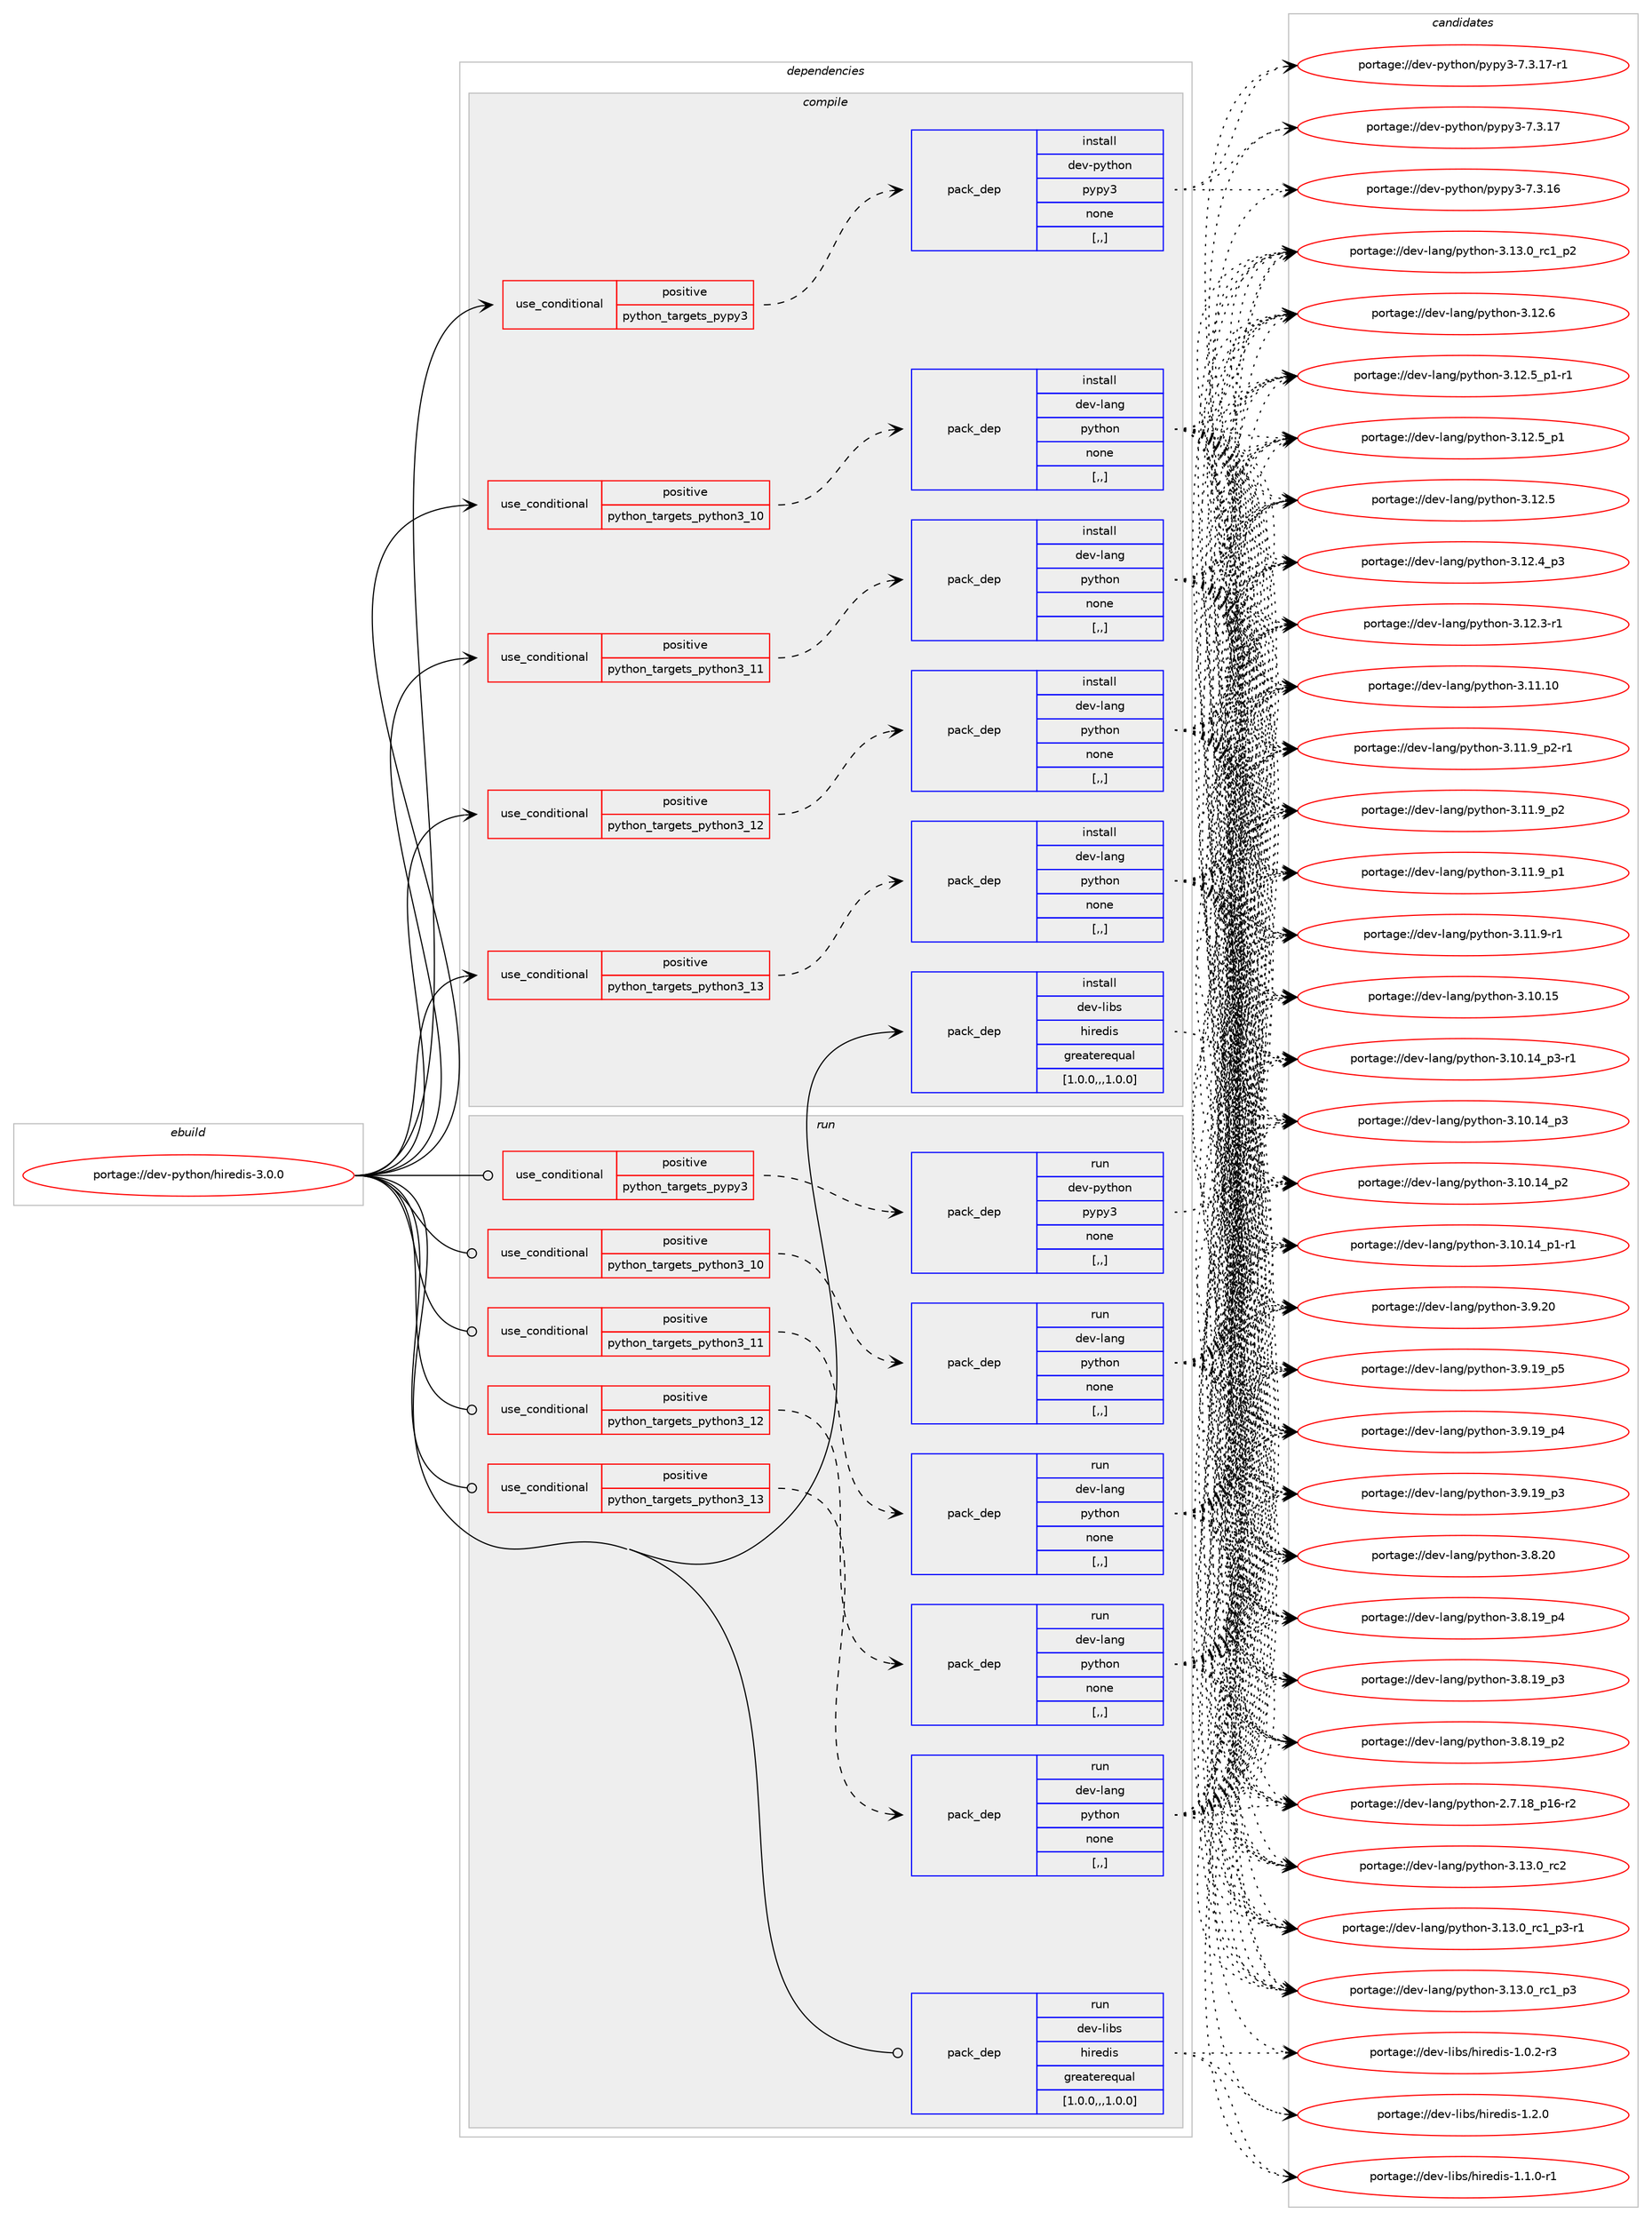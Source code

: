 digraph prolog {

# *************
# Graph options
# *************

newrank=true;
concentrate=true;
compound=true;
graph [rankdir=LR,fontname=Helvetica,fontsize=10,ranksep=1.5];#, ranksep=2.5, nodesep=0.2];
edge  [arrowhead=vee];
node  [fontname=Helvetica,fontsize=10];

# **********
# The ebuild
# **********

subgraph cluster_leftcol {
color=gray;
label=<<i>ebuild</i>>;
id [label="portage://dev-python/hiredis-3.0.0", color=red, width=4, href="../dev-python/hiredis-3.0.0.svg"];
}

# ****************
# The dependencies
# ****************

subgraph cluster_midcol {
color=gray;
label=<<i>dependencies</i>>;
subgraph cluster_compile {
fillcolor="#eeeeee";
style=filled;
label=<<i>compile</i>>;
subgraph cond163623 {
dependency641958 [label=<<TABLE BORDER="0" CELLBORDER="1" CELLSPACING="0" CELLPADDING="4"><TR><TD ROWSPAN="3" CELLPADDING="10">use_conditional</TD></TR><TR><TD>positive</TD></TR><TR><TD>python_targets_pypy3</TD></TR></TABLE>>, shape=none, color=red];
subgraph pack473516 {
dependency641959 [label=<<TABLE BORDER="0" CELLBORDER="1" CELLSPACING="0" CELLPADDING="4" WIDTH="220"><TR><TD ROWSPAN="6" CELLPADDING="30">pack_dep</TD></TR><TR><TD WIDTH="110">install</TD></TR><TR><TD>dev-python</TD></TR><TR><TD>pypy3</TD></TR><TR><TD>none</TD></TR><TR><TD>[,,]</TD></TR></TABLE>>, shape=none, color=blue];
}
dependency641958:e -> dependency641959:w [weight=20,style="dashed",arrowhead="vee"];
}
id:e -> dependency641958:w [weight=20,style="solid",arrowhead="vee"];
subgraph cond163624 {
dependency641960 [label=<<TABLE BORDER="0" CELLBORDER="1" CELLSPACING="0" CELLPADDING="4"><TR><TD ROWSPAN="3" CELLPADDING="10">use_conditional</TD></TR><TR><TD>positive</TD></TR><TR><TD>python_targets_python3_10</TD></TR></TABLE>>, shape=none, color=red];
subgraph pack473517 {
dependency641961 [label=<<TABLE BORDER="0" CELLBORDER="1" CELLSPACING="0" CELLPADDING="4" WIDTH="220"><TR><TD ROWSPAN="6" CELLPADDING="30">pack_dep</TD></TR><TR><TD WIDTH="110">install</TD></TR><TR><TD>dev-lang</TD></TR><TR><TD>python</TD></TR><TR><TD>none</TD></TR><TR><TD>[,,]</TD></TR></TABLE>>, shape=none, color=blue];
}
dependency641960:e -> dependency641961:w [weight=20,style="dashed",arrowhead="vee"];
}
id:e -> dependency641960:w [weight=20,style="solid",arrowhead="vee"];
subgraph cond163625 {
dependency641962 [label=<<TABLE BORDER="0" CELLBORDER="1" CELLSPACING="0" CELLPADDING="4"><TR><TD ROWSPAN="3" CELLPADDING="10">use_conditional</TD></TR><TR><TD>positive</TD></TR><TR><TD>python_targets_python3_11</TD></TR></TABLE>>, shape=none, color=red];
subgraph pack473518 {
dependency641963 [label=<<TABLE BORDER="0" CELLBORDER="1" CELLSPACING="0" CELLPADDING="4" WIDTH="220"><TR><TD ROWSPAN="6" CELLPADDING="30">pack_dep</TD></TR><TR><TD WIDTH="110">install</TD></TR><TR><TD>dev-lang</TD></TR><TR><TD>python</TD></TR><TR><TD>none</TD></TR><TR><TD>[,,]</TD></TR></TABLE>>, shape=none, color=blue];
}
dependency641962:e -> dependency641963:w [weight=20,style="dashed",arrowhead="vee"];
}
id:e -> dependency641962:w [weight=20,style="solid",arrowhead="vee"];
subgraph cond163626 {
dependency641964 [label=<<TABLE BORDER="0" CELLBORDER="1" CELLSPACING="0" CELLPADDING="4"><TR><TD ROWSPAN="3" CELLPADDING="10">use_conditional</TD></TR><TR><TD>positive</TD></TR><TR><TD>python_targets_python3_12</TD></TR></TABLE>>, shape=none, color=red];
subgraph pack473519 {
dependency641965 [label=<<TABLE BORDER="0" CELLBORDER="1" CELLSPACING="0" CELLPADDING="4" WIDTH="220"><TR><TD ROWSPAN="6" CELLPADDING="30">pack_dep</TD></TR><TR><TD WIDTH="110">install</TD></TR><TR><TD>dev-lang</TD></TR><TR><TD>python</TD></TR><TR><TD>none</TD></TR><TR><TD>[,,]</TD></TR></TABLE>>, shape=none, color=blue];
}
dependency641964:e -> dependency641965:w [weight=20,style="dashed",arrowhead="vee"];
}
id:e -> dependency641964:w [weight=20,style="solid",arrowhead="vee"];
subgraph cond163627 {
dependency641966 [label=<<TABLE BORDER="0" CELLBORDER="1" CELLSPACING="0" CELLPADDING="4"><TR><TD ROWSPAN="3" CELLPADDING="10">use_conditional</TD></TR><TR><TD>positive</TD></TR><TR><TD>python_targets_python3_13</TD></TR></TABLE>>, shape=none, color=red];
subgraph pack473520 {
dependency641967 [label=<<TABLE BORDER="0" CELLBORDER="1" CELLSPACING="0" CELLPADDING="4" WIDTH="220"><TR><TD ROWSPAN="6" CELLPADDING="30">pack_dep</TD></TR><TR><TD WIDTH="110">install</TD></TR><TR><TD>dev-lang</TD></TR><TR><TD>python</TD></TR><TR><TD>none</TD></TR><TR><TD>[,,]</TD></TR></TABLE>>, shape=none, color=blue];
}
dependency641966:e -> dependency641967:w [weight=20,style="dashed",arrowhead="vee"];
}
id:e -> dependency641966:w [weight=20,style="solid",arrowhead="vee"];
subgraph pack473521 {
dependency641968 [label=<<TABLE BORDER="0" CELLBORDER="1" CELLSPACING="0" CELLPADDING="4" WIDTH="220"><TR><TD ROWSPAN="6" CELLPADDING="30">pack_dep</TD></TR><TR><TD WIDTH="110">install</TD></TR><TR><TD>dev-libs</TD></TR><TR><TD>hiredis</TD></TR><TR><TD>greaterequal</TD></TR><TR><TD>[1.0.0,,,1.0.0]</TD></TR></TABLE>>, shape=none, color=blue];
}
id:e -> dependency641968:w [weight=20,style="solid",arrowhead="vee"];
}
subgraph cluster_compileandrun {
fillcolor="#eeeeee";
style=filled;
label=<<i>compile and run</i>>;
}
subgraph cluster_run {
fillcolor="#eeeeee";
style=filled;
label=<<i>run</i>>;
subgraph cond163628 {
dependency641969 [label=<<TABLE BORDER="0" CELLBORDER="1" CELLSPACING="0" CELLPADDING="4"><TR><TD ROWSPAN="3" CELLPADDING="10">use_conditional</TD></TR><TR><TD>positive</TD></TR><TR><TD>python_targets_pypy3</TD></TR></TABLE>>, shape=none, color=red];
subgraph pack473522 {
dependency641970 [label=<<TABLE BORDER="0" CELLBORDER="1" CELLSPACING="0" CELLPADDING="4" WIDTH="220"><TR><TD ROWSPAN="6" CELLPADDING="30">pack_dep</TD></TR><TR><TD WIDTH="110">run</TD></TR><TR><TD>dev-python</TD></TR><TR><TD>pypy3</TD></TR><TR><TD>none</TD></TR><TR><TD>[,,]</TD></TR></TABLE>>, shape=none, color=blue];
}
dependency641969:e -> dependency641970:w [weight=20,style="dashed",arrowhead="vee"];
}
id:e -> dependency641969:w [weight=20,style="solid",arrowhead="odot"];
subgraph cond163629 {
dependency641971 [label=<<TABLE BORDER="0" CELLBORDER="1" CELLSPACING="0" CELLPADDING="4"><TR><TD ROWSPAN="3" CELLPADDING="10">use_conditional</TD></TR><TR><TD>positive</TD></TR><TR><TD>python_targets_python3_10</TD></TR></TABLE>>, shape=none, color=red];
subgraph pack473523 {
dependency641972 [label=<<TABLE BORDER="0" CELLBORDER="1" CELLSPACING="0" CELLPADDING="4" WIDTH="220"><TR><TD ROWSPAN="6" CELLPADDING="30">pack_dep</TD></TR><TR><TD WIDTH="110">run</TD></TR><TR><TD>dev-lang</TD></TR><TR><TD>python</TD></TR><TR><TD>none</TD></TR><TR><TD>[,,]</TD></TR></TABLE>>, shape=none, color=blue];
}
dependency641971:e -> dependency641972:w [weight=20,style="dashed",arrowhead="vee"];
}
id:e -> dependency641971:w [weight=20,style="solid",arrowhead="odot"];
subgraph cond163630 {
dependency641973 [label=<<TABLE BORDER="0" CELLBORDER="1" CELLSPACING="0" CELLPADDING="4"><TR><TD ROWSPAN="3" CELLPADDING="10">use_conditional</TD></TR><TR><TD>positive</TD></TR><TR><TD>python_targets_python3_11</TD></TR></TABLE>>, shape=none, color=red];
subgraph pack473524 {
dependency641974 [label=<<TABLE BORDER="0" CELLBORDER="1" CELLSPACING="0" CELLPADDING="4" WIDTH="220"><TR><TD ROWSPAN="6" CELLPADDING="30">pack_dep</TD></TR><TR><TD WIDTH="110">run</TD></TR><TR><TD>dev-lang</TD></TR><TR><TD>python</TD></TR><TR><TD>none</TD></TR><TR><TD>[,,]</TD></TR></TABLE>>, shape=none, color=blue];
}
dependency641973:e -> dependency641974:w [weight=20,style="dashed",arrowhead="vee"];
}
id:e -> dependency641973:w [weight=20,style="solid",arrowhead="odot"];
subgraph cond163631 {
dependency641975 [label=<<TABLE BORDER="0" CELLBORDER="1" CELLSPACING="0" CELLPADDING="4"><TR><TD ROWSPAN="3" CELLPADDING="10">use_conditional</TD></TR><TR><TD>positive</TD></TR><TR><TD>python_targets_python3_12</TD></TR></TABLE>>, shape=none, color=red];
subgraph pack473525 {
dependency641976 [label=<<TABLE BORDER="0" CELLBORDER="1" CELLSPACING="0" CELLPADDING="4" WIDTH="220"><TR><TD ROWSPAN="6" CELLPADDING="30">pack_dep</TD></TR><TR><TD WIDTH="110">run</TD></TR><TR><TD>dev-lang</TD></TR><TR><TD>python</TD></TR><TR><TD>none</TD></TR><TR><TD>[,,]</TD></TR></TABLE>>, shape=none, color=blue];
}
dependency641975:e -> dependency641976:w [weight=20,style="dashed",arrowhead="vee"];
}
id:e -> dependency641975:w [weight=20,style="solid",arrowhead="odot"];
subgraph cond163632 {
dependency641977 [label=<<TABLE BORDER="0" CELLBORDER="1" CELLSPACING="0" CELLPADDING="4"><TR><TD ROWSPAN="3" CELLPADDING="10">use_conditional</TD></TR><TR><TD>positive</TD></TR><TR><TD>python_targets_python3_13</TD></TR></TABLE>>, shape=none, color=red];
subgraph pack473526 {
dependency641978 [label=<<TABLE BORDER="0" CELLBORDER="1" CELLSPACING="0" CELLPADDING="4" WIDTH="220"><TR><TD ROWSPAN="6" CELLPADDING="30">pack_dep</TD></TR><TR><TD WIDTH="110">run</TD></TR><TR><TD>dev-lang</TD></TR><TR><TD>python</TD></TR><TR><TD>none</TD></TR><TR><TD>[,,]</TD></TR></TABLE>>, shape=none, color=blue];
}
dependency641977:e -> dependency641978:w [weight=20,style="dashed",arrowhead="vee"];
}
id:e -> dependency641977:w [weight=20,style="solid",arrowhead="odot"];
subgraph pack473527 {
dependency641979 [label=<<TABLE BORDER="0" CELLBORDER="1" CELLSPACING="0" CELLPADDING="4" WIDTH="220"><TR><TD ROWSPAN="6" CELLPADDING="30">pack_dep</TD></TR><TR><TD WIDTH="110">run</TD></TR><TR><TD>dev-libs</TD></TR><TR><TD>hiredis</TD></TR><TR><TD>greaterequal</TD></TR><TR><TD>[1.0.0,,,1.0.0]</TD></TR></TABLE>>, shape=none, color=blue];
}
id:e -> dependency641979:w [weight=20,style="solid",arrowhead="odot"];
}
}

# **************
# The candidates
# **************

subgraph cluster_choices {
rank=same;
color=gray;
label=<<i>candidates</i>>;

subgraph choice473516 {
color=black;
nodesep=1;
choice100101118451121211161041111104711212111212151455546514649554511449 [label="portage://dev-python/pypy3-7.3.17-r1", color=red, width=4,href="../dev-python/pypy3-7.3.17-r1.svg"];
choice10010111845112121116104111110471121211121215145554651464955 [label="portage://dev-python/pypy3-7.3.17", color=red, width=4,href="../dev-python/pypy3-7.3.17.svg"];
choice10010111845112121116104111110471121211121215145554651464954 [label="portage://dev-python/pypy3-7.3.16", color=red, width=4,href="../dev-python/pypy3-7.3.16.svg"];
dependency641959:e -> choice100101118451121211161041111104711212111212151455546514649554511449:w [style=dotted,weight="100"];
dependency641959:e -> choice10010111845112121116104111110471121211121215145554651464955:w [style=dotted,weight="100"];
dependency641959:e -> choice10010111845112121116104111110471121211121215145554651464954:w [style=dotted,weight="100"];
}
subgraph choice473517 {
color=black;
nodesep=1;
choice10010111845108971101034711212111610411111045514649514648951149950 [label="portage://dev-lang/python-3.13.0_rc2", color=red, width=4,href="../dev-lang/python-3.13.0_rc2.svg"];
choice1001011184510897110103471121211161041111104551464951464895114994995112514511449 [label="portage://dev-lang/python-3.13.0_rc1_p3-r1", color=red, width=4,href="../dev-lang/python-3.13.0_rc1_p3-r1.svg"];
choice100101118451089711010347112121116104111110455146495146489511499499511251 [label="portage://dev-lang/python-3.13.0_rc1_p3", color=red, width=4,href="../dev-lang/python-3.13.0_rc1_p3.svg"];
choice100101118451089711010347112121116104111110455146495146489511499499511250 [label="portage://dev-lang/python-3.13.0_rc1_p2", color=red, width=4,href="../dev-lang/python-3.13.0_rc1_p2.svg"];
choice10010111845108971101034711212111610411111045514649504654 [label="portage://dev-lang/python-3.12.6", color=red, width=4,href="../dev-lang/python-3.12.6.svg"];
choice1001011184510897110103471121211161041111104551464950465395112494511449 [label="portage://dev-lang/python-3.12.5_p1-r1", color=red, width=4,href="../dev-lang/python-3.12.5_p1-r1.svg"];
choice100101118451089711010347112121116104111110455146495046539511249 [label="portage://dev-lang/python-3.12.5_p1", color=red, width=4,href="../dev-lang/python-3.12.5_p1.svg"];
choice10010111845108971101034711212111610411111045514649504653 [label="portage://dev-lang/python-3.12.5", color=red, width=4,href="../dev-lang/python-3.12.5.svg"];
choice100101118451089711010347112121116104111110455146495046529511251 [label="portage://dev-lang/python-3.12.4_p3", color=red, width=4,href="../dev-lang/python-3.12.4_p3.svg"];
choice100101118451089711010347112121116104111110455146495046514511449 [label="portage://dev-lang/python-3.12.3-r1", color=red, width=4,href="../dev-lang/python-3.12.3-r1.svg"];
choice1001011184510897110103471121211161041111104551464949464948 [label="portage://dev-lang/python-3.11.10", color=red, width=4,href="../dev-lang/python-3.11.10.svg"];
choice1001011184510897110103471121211161041111104551464949465795112504511449 [label="portage://dev-lang/python-3.11.9_p2-r1", color=red, width=4,href="../dev-lang/python-3.11.9_p2-r1.svg"];
choice100101118451089711010347112121116104111110455146494946579511250 [label="portage://dev-lang/python-3.11.9_p2", color=red, width=4,href="../dev-lang/python-3.11.9_p2.svg"];
choice100101118451089711010347112121116104111110455146494946579511249 [label="portage://dev-lang/python-3.11.9_p1", color=red, width=4,href="../dev-lang/python-3.11.9_p1.svg"];
choice100101118451089711010347112121116104111110455146494946574511449 [label="portage://dev-lang/python-3.11.9-r1", color=red, width=4,href="../dev-lang/python-3.11.9-r1.svg"];
choice1001011184510897110103471121211161041111104551464948464953 [label="portage://dev-lang/python-3.10.15", color=red, width=4,href="../dev-lang/python-3.10.15.svg"];
choice100101118451089711010347112121116104111110455146494846495295112514511449 [label="portage://dev-lang/python-3.10.14_p3-r1", color=red, width=4,href="../dev-lang/python-3.10.14_p3-r1.svg"];
choice10010111845108971101034711212111610411111045514649484649529511251 [label="portage://dev-lang/python-3.10.14_p3", color=red, width=4,href="../dev-lang/python-3.10.14_p3.svg"];
choice10010111845108971101034711212111610411111045514649484649529511250 [label="portage://dev-lang/python-3.10.14_p2", color=red, width=4,href="../dev-lang/python-3.10.14_p2.svg"];
choice100101118451089711010347112121116104111110455146494846495295112494511449 [label="portage://dev-lang/python-3.10.14_p1-r1", color=red, width=4,href="../dev-lang/python-3.10.14_p1-r1.svg"];
choice10010111845108971101034711212111610411111045514657465048 [label="portage://dev-lang/python-3.9.20", color=red, width=4,href="../dev-lang/python-3.9.20.svg"];
choice100101118451089711010347112121116104111110455146574649579511253 [label="portage://dev-lang/python-3.9.19_p5", color=red, width=4,href="../dev-lang/python-3.9.19_p5.svg"];
choice100101118451089711010347112121116104111110455146574649579511252 [label="portage://dev-lang/python-3.9.19_p4", color=red, width=4,href="../dev-lang/python-3.9.19_p4.svg"];
choice100101118451089711010347112121116104111110455146574649579511251 [label="portage://dev-lang/python-3.9.19_p3", color=red, width=4,href="../dev-lang/python-3.9.19_p3.svg"];
choice10010111845108971101034711212111610411111045514656465048 [label="portage://dev-lang/python-3.8.20", color=red, width=4,href="../dev-lang/python-3.8.20.svg"];
choice100101118451089711010347112121116104111110455146564649579511252 [label="portage://dev-lang/python-3.8.19_p4", color=red, width=4,href="../dev-lang/python-3.8.19_p4.svg"];
choice100101118451089711010347112121116104111110455146564649579511251 [label="portage://dev-lang/python-3.8.19_p3", color=red, width=4,href="../dev-lang/python-3.8.19_p3.svg"];
choice100101118451089711010347112121116104111110455146564649579511250 [label="portage://dev-lang/python-3.8.19_p2", color=red, width=4,href="../dev-lang/python-3.8.19_p2.svg"];
choice100101118451089711010347112121116104111110455046554649569511249544511450 [label="portage://dev-lang/python-2.7.18_p16-r2", color=red, width=4,href="../dev-lang/python-2.7.18_p16-r2.svg"];
dependency641961:e -> choice10010111845108971101034711212111610411111045514649514648951149950:w [style=dotted,weight="100"];
dependency641961:e -> choice1001011184510897110103471121211161041111104551464951464895114994995112514511449:w [style=dotted,weight="100"];
dependency641961:e -> choice100101118451089711010347112121116104111110455146495146489511499499511251:w [style=dotted,weight="100"];
dependency641961:e -> choice100101118451089711010347112121116104111110455146495146489511499499511250:w [style=dotted,weight="100"];
dependency641961:e -> choice10010111845108971101034711212111610411111045514649504654:w [style=dotted,weight="100"];
dependency641961:e -> choice1001011184510897110103471121211161041111104551464950465395112494511449:w [style=dotted,weight="100"];
dependency641961:e -> choice100101118451089711010347112121116104111110455146495046539511249:w [style=dotted,weight="100"];
dependency641961:e -> choice10010111845108971101034711212111610411111045514649504653:w [style=dotted,weight="100"];
dependency641961:e -> choice100101118451089711010347112121116104111110455146495046529511251:w [style=dotted,weight="100"];
dependency641961:e -> choice100101118451089711010347112121116104111110455146495046514511449:w [style=dotted,weight="100"];
dependency641961:e -> choice1001011184510897110103471121211161041111104551464949464948:w [style=dotted,weight="100"];
dependency641961:e -> choice1001011184510897110103471121211161041111104551464949465795112504511449:w [style=dotted,weight="100"];
dependency641961:e -> choice100101118451089711010347112121116104111110455146494946579511250:w [style=dotted,weight="100"];
dependency641961:e -> choice100101118451089711010347112121116104111110455146494946579511249:w [style=dotted,weight="100"];
dependency641961:e -> choice100101118451089711010347112121116104111110455146494946574511449:w [style=dotted,weight="100"];
dependency641961:e -> choice1001011184510897110103471121211161041111104551464948464953:w [style=dotted,weight="100"];
dependency641961:e -> choice100101118451089711010347112121116104111110455146494846495295112514511449:w [style=dotted,weight="100"];
dependency641961:e -> choice10010111845108971101034711212111610411111045514649484649529511251:w [style=dotted,weight="100"];
dependency641961:e -> choice10010111845108971101034711212111610411111045514649484649529511250:w [style=dotted,weight="100"];
dependency641961:e -> choice100101118451089711010347112121116104111110455146494846495295112494511449:w [style=dotted,weight="100"];
dependency641961:e -> choice10010111845108971101034711212111610411111045514657465048:w [style=dotted,weight="100"];
dependency641961:e -> choice100101118451089711010347112121116104111110455146574649579511253:w [style=dotted,weight="100"];
dependency641961:e -> choice100101118451089711010347112121116104111110455146574649579511252:w [style=dotted,weight="100"];
dependency641961:e -> choice100101118451089711010347112121116104111110455146574649579511251:w [style=dotted,weight="100"];
dependency641961:e -> choice10010111845108971101034711212111610411111045514656465048:w [style=dotted,weight="100"];
dependency641961:e -> choice100101118451089711010347112121116104111110455146564649579511252:w [style=dotted,weight="100"];
dependency641961:e -> choice100101118451089711010347112121116104111110455146564649579511251:w [style=dotted,weight="100"];
dependency641961:e -> choice100101118451089711010347112121116104111110455146564649579511250:w [style=dotted,weight="100"];
dependency641961:e -> choice100101118451089711010347112121116104111110455046554649569511249544511450:w [style=dotted,weight="100"];
}
subgraph choice473518 {
color=black;
nodesep=1;
choice10010111845108971101034711212111610411111045514649514648951149950 [label="portage://dev-lang/python-3.13.0_rc2", color=red, width=4,href="../dev-lang/python-3.13.0_rc2.svg"];
choice1001011184510897110103471121211161041111104551464951464895114994995112514511449 [label="portage://dev-lang/python-3.13.0_rc1_p3-r1", color=red, width=4,href="../dev-lang/python-3.13.0_rc1_p3-r1.svg"];
choice100101118451089711010347112121116104111110455146495146489511499499511251 [label="portage://dev-lang/python-3.13.0_rc1_p3", color=red, width=4,href="../dev-lang/python-3.13.0_rc1_p3.svg"];
choice100101118451089711010347112121116104111110455146495146489511499499511250 [label="portage://dev-lang/python-3.13.0_rc1_p2", color=red, width=4,href="../dev-lang/python-3.13.0_rc1_p2.svg"];
choice10010111845108971101034711212111610411111045514649504654 [label="portage://dev-lang/python-3.12.6", color=red, width=4,href="../dev-lang/python-3.12.6.svg"];
choice1001011184510897110103471121211161041111104551464950465395112494511449 [label="portage://dev-lang/python-3.12.5_p1-r1", color=red, width=4,href="../dev-lang/python-3.12.5_p1-r1.svg"];
choice100101118451089711010347112121116104111110455146495046539511249 [label="portage://dev-lang/python-3.12.5_p1", color=red, width=4,href="../dev-lang/python-3.12.5_p1.svg"];
choice10010111845108971101034711212111610411111045514649504653 [label="portage://dev-lang/python-3.12.5", color=red, width=4,href="../dev-lang/python-3.12.5.svg"];
choice100101118451089711010347112121116104111110455146495046529511251 [label="portage://dev-lang/python-3.12.4_p3", color=red, width=4,href="../dev-lang/python-3.12.4_p3.svg"];
choice100101118451089711010347112121116104111110455146495046514511449 [label="portage://dev-lang/python-3.12.3-r1", color=red, width=4,href="../dev-lang/python-3.12.3-r1.svg"];
choice1001011184510897110103471121211161041111104551464949464948 [label="portage://dev-lang/python-3.11.10", color=red, width=4,href="../dev-lang/python-3.11.10.svg"];
choice1001011184510897110103471121211161041111104551464949465795112504511449 [label="portage://dev-lang/python-3.11.9_p2-r1", color=red, width=4,href="../dev-lang/python-3.11.9_p2-r1.svg"];
choice100101118451089711010347112121116104111110455146494946579511250 [label="portage://dev-lang/python-3.11.9_p2", color=red, width=4,href="../dev-lang/python-3.11.9_p2.svg"];
choice100101118451089711010347112121116104111110455146494946579511249 [label="portage://dev-lang/python-3.11.9_p1", color=red, width=4,href="../dev-lang/python-3.11.9_p1.svg"];
choice100101118451089711010347112121116104111110455146494946574511449 [label="portage://dev-lang/python-3.11.9-r1", color=red, width=4,href="../dev-lang/python-3.11.9-r1.svg"];
choice1001011184510897110103471121211161041111104551464948464953 [label="portage://dev-lang/python-3.10.15", color=red, width=4,href="../dev-lang/python-3.10.15.svg"];
choice100101118451089711010347112121116104111110455146494846495295112514511449 [label="portage://dev-lang/python-3.10.14_p3-r1", color=red, width=4,href="../dev-lang/python-3.10.14_p3-r1.svg"];
choice10010111845108971101034711212111610411111045514649484649529511251 [label="portage://dev-lang/python-3.10.14_p3", color=red, width=4,href="../dev-lang/python-3.10.14_p3.svg"];
choice10010111845108971101034711212111610411111045514649484649529511250 [label="portage://dev-lang/python-3.10.14_p2", color=red, width=4,href="../dev-lang/python-3.10.14_p2.svg"];
choice100101118451089711010347112121116104111110455146494846495295112494511449 [label="portage://dev-lang/python-3.10.14_p1-r1", color=red, width=4,href="../dev-lang/python-3.10.14_p1-r1.svg"];
choice10010111845108971101034711212111610411111045514657465048 [label="portage://dev-lang/python-3.9.20", color=red, width=4,href="../dev-lang/python-3.9.20.svg"];
choice100101118451089711010347112121116104111110455146574649579511253 [label="portage://dev-lang/python-3.9.19_p5", color=red, width=4,href="../dev-lang/python-3.9.19_p5.svg"];
choice100101118451089711010347112121116104111110455146574649579511252 [label="portage://dev-lang/python-3.9.19_p4", color=red, width=4,href="../dev-lang/python-3.9.19_p4.svg"];
choice100101118451089711010347112121116104111110455146574649579511251 [label="portage://dev-lang/python-3.9.19_p3", color=red, width=4,href="../dev-lang/python-3.9.19_p3.svg"];
choice10010111845108971101034711212111610411111045514656465048 [label="portage://dev-lang/python-3.8.20", color=red, width=4,href="../dev-lang/python-3.8.20.svg"];
choice100101118451089711010347112121116104111110455146564649579511252 [label="portage://dev-lang/python-3.8.19_p4", color=red, width=4,href="../dev-lang/python-3.8.19_p4.svg"];
choice100101118451089711010347112121116104111110455146564649579511251 [label="portage://dev-lang/python-3.8.19_p3", color=red, width=4,href="../dev-lang/python-3.8.19_p3.svg"];
choice100101118451089711010347112121116104111110455146564649579511250 [label="portage://dev-lang/python-3.8.19_p2", color=red, width=4,href="../dev-lang/python-3.8.19_p2.svg"];
choice100101118451089711010347112121116104111110455046554649569511249544511450 [label="portage://dev-lang/python-2.7.18_p16-r2", color=red, width=4,href="../dev-lang/python-2.7.18_p16-r2.svg"];
dependency641963:e -> choice10010111845108971101034711212111610411111045514649514648951149950:w [style=dotted,weight="100"];
dependency641963:e -> choice1001011184510897110103471121211161041111104551464951464895114994995112514511449:w [style=dotted,weight="100"];
dependency641963:e -> choice100101118451089711010347112121116104111110455146495146489511499499511251:w [style=dotted,weight="100"];
dependency641963:e -> choice100101118451089711010347112121116104111110455146495146489511499499511250:w [style=dotted,weight="100"];
dependency641963:e -> choice10010111845108971101034711212111610411111045514649504654:w [style=dotted,weight="100"];
dependency641963:e -> choice1001011184510897110103471121211161041111104551464950465395112494511449:w [style=dotted,weight="100"];
dependency641963:e -> choice100101118451089711010347112121116104111110455146495046539511249:w [style=dotted,weight="100"];
dependency641963:e -> choice10010111845108971101034711212111610411111045514649504653:w [style=dotted,weight="100"];
dependency641963:e -> choice100101118451089711010347112121116104111110455146495046529511251:w [style=dotted,weight="100"];
dependency641963:e -> choice100101118451089711010347112121116104111110455146495046514511449:w [style=dotted,weight="100"];
dependency641963:e -> choice1001011184510897110103471121211161041111104551464949464948:w [style=dotted,weight="100"];
dependency641963:e -> choice1001011184510897110103471121211161041111104551464949465795112504511449:w [style=dotted,weight="100"];
dependency641963:e -> choice100101118451089711010347112121116104111110455146494946579511250:w [style=dotted,weight="100"];
dependency641963:e -> choice100101118451089711010347112121116104111110455146494946579511249:w [style=dotted,weight="100"];
dependency641963:e -> choice100101118451089711010347112121116104111110455146494946574511449:w [style=dotted,weight="100"];
dependency641963:e -> choice1001011184510897110103471121211161041111104551464948464953:w [style=dotted,weight="100"];
dependency641963:e -> choice100101118451089711010347112121116104111110455146494846495295112514511449:w [style=dotted,weight="100"];
dependency641963:e -> choice10010111845108971101034711212111610411111045514649484649529511251:w [style=dotted,weight="100"];
dependency641963:e -> choice10010111845108971101034711212111610411111045514649484649529511250:w [style=dotted,weight="100"];
dependency641963:e -> choice100101118451089711010347112121116104111110455146494846495295112494511449:w [style=dotted,weight="100"];
dependency641963:e -> choice10010111845108971101034711212111610411111045514657465048:w [style=dotted,weight="100"];
dependency641963:e -> choice100101118451089711010347112121116104111110455146574649579511253:w [style=dotted,weight="100"];
dependency641963:e -> choice100101118451089711010347112121116104111110455146574649579511252:w [style=dotted,weight="100"];
dependency641963:e -> choice100101118451089711010347112121116104111110455146574649579511251:w [style=dotted,weight="100"];
dependency641963:e -> choice10010111845108971101034711212111610411111045514656465048:w [style=dotted,weight="100"];
dependency641963:e -> choice100101118451089711010347112121116104111110455146564649579511252:w [style=dotted,weight="100"];
dependency641963:e -> choice100101118451089711010347112121116104111110455146564649579511251:w [style=dotted,weight="100"];
dependency641963:e -> choice100101118451089711010347112121116104111110455146564649579511250:w [style=dotted,weight="100"];
dependency641963:e -> choice100101118451089711010347112121116104111110455046554649569511249544511450:w [style=dotted,weight="100"];
}
subgraph choice473519 {
color=black;
nodesep=1;
choice10010111845108971101034711212111610411111045514649514648951149950 [label="portage://dev-lang/python-3.13.0_rc2", color=red, width=4,href="../dev-lang/python-3.13.0_rc2.svg"];
choice1001011184510897110103471121211161041111104551464951464895114994995112514511449 [label="portage://dev-lang/python-3.13.0_rc1_p3-r1", color=red, width=4,href="../dev-lang/python-3.13.0_rc1_p3-r1.svg"];
choice100101118451089711010347112121116104111110455146495146489511499499511251 [label="portage://dev-lang/python-3.13.0_rc1_p3", color=red, width=4,href="../dev-lang/python-3.13.0_rc1_p3.svg"];
choice100101118451089711010347112121116104111110455146495146489511499499511250 [label="portage://dev-lang/python-3.13.0_rc1_p2", color=red, width=4,href="../dev-lang/python-3.13.0_rc1_p2.svg"];
choice10010111845108971101034711212111610411111045514649504654 [label="portage://dev-lang/python-3.12.6", color=red, width=4,href="../dev-lang/python-3.12.6.svg"];
choice1001011184510897110103471121211161041111104551464950465395112494511449 [label="portage://dev-lang/python-3.12.5_p1-r1", color=red, width=4,href="../dev-lang/python-3.12.5_p1-r1.svg"];
choice100101118451089711010347112121116104111110455146495046539511249 [label="portage://dev-lang/python-3.12.5_p1", color=red, width=4,href="../dev-lang/python-3.12.5_p1.svg"];
choice10010111845108971101034711212111610411111045514649504653 [label="portage://dev-lang/python-3.12.5", color=red, width=4,href="../dev-lang/python-3.12.5.svg"];
choice100101118451089711010347112121116104111110455146495046529511251 [label="portage://dev-lang/python-3.12.4_p3", color=red, width=4,href="../dev-lang/python-3.12.4_p3.svg"];
choice100101118451089711010347112121116104111110455146495046514511449 [label="portage://dev-lang/python-3.12.3-r1", color=red, width=4,href="../dev-lang/python-3.12.3-r1.svg"];
choice1001011184510897110103471121211161041111104551464949464948 [label="portage://dev-lang/python-3.11.10", color=red, width=4,href="../dev-lang/python-3.11.10.svg"];
choice1001011184510897110103471121211161041111104551464949465795112504511449 [label="portage://dev-lang/python-3.11.9_p2-r1", color=red, width=4,href="../dev-lang/python-3.11.9_p2-r1.svg"];
choice100101118451089711010347112121116104111110455146494946579511250 [label="portage://dev-lang/python-3.11.9_p2", color=red, width=4,href="../dev-lang/python-3.11.9_p2.svg"];
choice100101118451089711010347112121116104111110455146494946579511249 [label="portage://dev-lang/python-3.11.9_p1", color=red, width=4,href="../dev-lang/python-3.11.9_p1.svg"];
choice100101118451089711010347112121116104111110455146494946574511449 [label="portage://dev-lang/python-3.11.9-r1", color=red, width=4,href="../dev-lang/python-3.11.9-r1.svg"];
choice1001011184510897110103471121211161041111104551464948464953 [label="portage://dev-lang/python-3.10.15", color=red, width=4,href="../dev-lang/python-3.10.15.svg"];
choice100101118451089711010347112121116104111110455146494846495295112514511449 [label="portage://dev-lang/python-3.10.14_p3-r1", color=red, width=4,href="../dev-lang/python-3.10.14_p3-r1.svg"];
choice10010111845108971101034711212111610411111045514649484649529511251 [label="portage://dev-lang/python-3.10.14_p3", color=red, width=4,href="../dev-lang/python-3.10.14_p3.svg"];
choice10010111845108971101034711212111610411111045514649484649529511250 [label="portage://dev-lang/python-3.10.14_p2", color=red, width=4,href="../dev-lang/python-3.10.14_p2.svg"];
choice100101118451089711010347112121116104111110455146494846495295112494511449 [label="portage://dev-lang/python-3.10.14_p1-r1", color=red, width=4,href="../dev-lang/python-3.10.14_p1-r1.svg"];
choice10010111845108971101034711212111610411111045514657465048 [label="portage://dev-lang/python-3.9.20", color=red, width=4,href="../dev-lang/python-3.9.20.svg"];
choice100101118451089711010347112121116104111110455146574649579511253 [label="portage://dev-lang/python-3.9.19_p5", color=red, width=4,href="../dev-lang/python-3.9.19_p5.svg"];
choice100101118451089711010347112121116104111110455146574649579511252 [label="portage://dev-lang/python-3.9.19_p4", color=red, width=4,href="../dev-lang/python-3.9.19_p4.svg"];
choice100101118451089711010347112121116104111110455146574649579511251 [label="portage://dev-lang/python-3.9.19_p3", color=red, width=4,href="../dev-lang/python-3.9.19_p3.svg"];
choice10010111845108971101034711212111610411111045514656465048 [label="portage://dev-lang/python-3.8.20", color=red, width=4,href="../dev-lang/python-3.8.20.svg"];
choice100101118451089711010347112121116104111110455146564649579511252 [label="portage://dev-lang/python-3.8.19_p4", color=red, width=4,href="../dev-lang/python-3.8.19_p4.svg"];
choice100101118451089711010347112121116104111110455146564649579511251 [label="portage://dev-lang/python-3.8.19_p3", color=red, width=4,href="../dev-lang/python-3.8.19_p3.svg"];
choice100101118451089711010347112121116104111110455146564649579511250 [label="portage://dev-lang/python-3.8.19_p2", color=red, width=4,href="../dev-lang/python-3.8.19_p2.svg"];
choice100101118451089711010347112121116104111110455046554649569511249544511450 [label="portage://dev-lang/python-2.7.18_p16-r2", color=red, width=4,href="../dev-lang/python-2.7.18_p16-r2.svg"];
dependency641965:e -> choice10010111845108971101034711212111610411111045514649514648951149950:w [style=dotted,weight="100"];
dependency641965:e -> choice1001011184510897110103471121211161041111104551464951464895114994995112514511449:w [style=dotted,weight="100"];
dependency641965:e -> choice100101118451089711010347112121116104111110455146495146489511499499511251:w [style=dotted,weight="100"];
dependency641965:e -> choice100101118451089711010347112121116104111110455146495146489511499499511250:w [style=dotted,weight="100"];
dependency641965:e -> choice10010111845108971101034711212111610411111045514649504654:w [style=dotted,weight="100"];
dependency641965:e -> choice1001011184510897110103471121211161041111104551464950465395112494511449:w [style=dotted,weight="100"];
dependency641965:e -> choice100101118451089711010347112121116104111110455146495046539511249:w [style=dotted,weight="100"];
dependency641965:e -> choice10010111845108971101034711212111610411111045514649504653:w [style=dotted,weight="100"];
dependency641965:e -> choice100101118451089711010347112121116104111110455146495046529511251:w [style=dotted,weight="100"];
dependency641965:e -> choice100101118451089711010347112121116104111110455146495046514511449:w [style=dotted,weight="100"];
dependency641965:e -> choice1001011184510897110103471121211161041111104551464949464948:w [style=dotted,weight="100"];
dependency641965:e -> choice1001011184510897110103471121211161041111104551464949465795112504511449:w [style=dotted,weight="100"];
dependency641965:e -> choice100101118451089711010347112121116104111110455146494946579511250:w [style=dotted,weight="100"];
dependency641965:e -> choice100101118451089711010347112121116104111110455146494946579511249:w [style=dotted,weight="100"];
dependency641965:e -> choice100101118451089711010347112121116104111110455146494946574511449:w [style=dotted,weight="100"];
dependency641965:e -> choice1001011184510897110103471121211161041111104551464948464953:w [style=dotted,weight="100"];
dependency641965:e -> choice100101118451089711010347112121116104111110455146494846495295112514511449:w [style=dotted,weight="100"];
dependency641965:e -> choice10010111845108971101034711212111610411111045514649484649529511251:w [style=dotted,weight="100"];
dependency641965:e -> choice10010111845108971101034711212111610411111045514649484649529511250:w [style=dotted,weight="100"];
dependency641965:e -> choice100101118451089711010347112121116104111110455146494846495295112494511449:w [style=dotted,weight="100"];
dependency641965:e -> choice10010111845108971101034711212111610411111045514657465048:w [style=dotted,weight="100"];
dependency641965:e -> choice100101118451089711010347112121116104111110455146574649579511253:w [style=dotted,weight="100"];
dependency641965:e -> choice100101118451089711010347112121116104111110455146574649579511252:w [style=dotted,weight="100"];
dependency641965:e -> choice100101118451089711010347112121116104111110455146574649579511251:w [style=dotted,weight="100"];
dependency641965:e -> choice10010111845108971101034711212111610411111045514656465048:w [style=dotted,weight="100"];
dependency641965:e -> choice100101118451089711010347112121116104111110455146564649579511252:w [style=dotted,weight="100"];
dependency641965:e -> choice100101118451089711010347112121116104111110455146564649579511251:w [style=dotted,weight="100"];
dependency641965:e -> choice100101118451089711010347112121116104111110455146564649579511250:w [style=dotted,weight="100"];
dependency641965:e -> choice100101118451089711010347112121116104111110455046554649569511249544511450:w [style=dotted,weight="100"];
}
subgraph choice473520 {
color=black;
nodesep=1;
choice10010111845108971101034711212111610411111045514649514648951149950 [label="portage://dev-lang/python-3.13.0_rc2", color=red, width=4,href="../dev-lang/python-3.13.0_rc2.svg"];
choice1001011184510897110103471121211161041111104551464951464895114994995112514511449 [label="portage://dev-lang/python-3.13.0_rc1_p3-r1", color=red, width=4,href="../dev-lang/python-3.13.0_rc1_p3-r1.svg"];
choice100101118451089711010347112121116104111110455146495146489511499499511251 [label="portage://dev-lang/python-3.13.0_rc1_p3", color=red, width=4,href="../dev-lang/python-3.13.0_rc1_p3.svg"];
choice100101118451089711010347112121116104111110455146495146489511499499511250 [label="portage://dev-lang/python-3.13.0_rc1_p2", color=red, width=4,href="../dev-lang/python-3.13.0_rc1_p2.svg"];
choice10010111845108971101034711212111610411111045514649504654 [label="portage://dev-lang/python-3.12.6", color=red, width=4,href="../dev-lang/python-3.12.6.svg"];
choice1001011184510897110103471121211161041111104551464950465395112494511449 [label="portage://dev-lang/python-3.12.5_p1-r1", color=red, width=4,href="../dev-lang/python-3.12.5_p1-r1.svg"];
choice100101118451089711010347112121116104111110455146495046539511249 [label="portage://dev-lang/python-3.12.5_p1", color=red, width=4,href="../dev-lang/python-3.12.5_p1.svg"];
choice10010111845108971101034711212111610411111045514649504653 [label="portage://dev-lang/python-3.12.5", color=red, width=4,href="../dev-lang/python-3.12.5.svg"];
choice100101118451089711010347112121116104111110455146495046529511251 [label="portage://dev-lang/python-3.12.4_p3", color=red, width=4,href="../dev-lang/python-3.12.4_p3.svg"];
choice100101118451089711010347112121116104111110455146495046514511449 [label="portage://dev-lang/python-3.12.3-r1", color=red, width=4,href="../dev-lang/python-3.12.3-r1.svg"];
choice1001011184510897110103471121211161041111104551464949464948 [label="portage://dev-lang/python-3.11.10", color=red, width=4,href="../dev-lang/python-3.11.10.svg"];
choice1001011184510897110103471121211161041111104551464949465795112504511449 [label="portage://dev-lang/python-3.11.9_p2-r1", color=red, width=4,href="../dev-lang/python-3.11.9_p2-r1.svg"];
choice100101118451089711010347112121116104111110455146494946579511250 [label="portage://dev-lang/python-3.11.9_p2", color=red, width=4,href="../dev-lang/python-3.11.9_p2.svg"];
choice100101118451089711010347112121116104111110455146494946579511249 [label="portage://dev-lang/python-3.11.9_p1", color=red, width=4,href="../dev-lang/python-3.11.9_p1.svg"];
choice100101118451089711010347112121116104111110455146494946574511449 [label="portage://dev-lang/python-3.11.9-r1", color=red, width=4,href="../dev-lang/python-3.11.9-r1.svg"];
choice1001011184510897110103471121211161041111104551464948464953 [label="portage://dev-lang/python-3.10.15", color=red, width=4,href="../dev-lang/python-3.10.15.svg"];
choice100101118451089711010347112121116104111110455146494846495295112514511449 [label="portage://dev-lang/python-3.10.14_p3-r1", color=red, width=4,href="../dev-lang/python-3.10.14_p3-r1.svg"];
choice10010111845108971101034711212111610411111045514649484649529511251 [label="portage://dev-lang/python-3.10.14_p3", color=red, width=4,href="../dev-lang/python-3.10.14_p3.svg"];
choice10010111845108971101034711212111610411111045514649484649529511250 [label="portage://dev-lang/python-3.10.14_p2", color=red, width=4,href="../dev-lang/python-3.10.14_p2.svg"];
choice100101118451089711010347112121116104111110455146494846495295112494511449 [label="portage://dev-lang/python-3.10.14_p1-r1", color=red, width=4,href="../dev-lang/python-3.10.14_p1-r1.svg"];
choice10010111845108971101034711212111610411111045514657465048 [label="portage://dev-lang/python-3.9.20", color=red, width=4,href="../dev-lang/python-3.9.20.svg"];
choice100101118451089711010347112121116104111110455146574649579511253 [label="portage://dev-lang/python-3.9.19_p5", color=red, width=4,href="../dev-lang/python-3.9.19_p5.svg"];
choice100101118451089711010347112121116104111110455146574649579511252 [label="portage://dev-lang/python-3.9.19_p4", color=red, width=4,href="../dev-lang/python-3.9.19_p4.svg"];
choice100101118451089711010347112121116104111110455146574649579511251 [label="portage://dev-lang/python-3.9.19_p3", color=red, width=4,href="../dev-lang/python-3.9.19_p3.svg"];
choice10010111845108971101034711212111610411111045514656465048 [label="portage://dev-lang/python-3.8.20", color=red, width=4,href="../dev-lang/python-3.8.20.svg"];
choice100101118451089711010347112121116104111110455146564649579511252 [label="portage://dev-lang/python-3.8.19_p4", color=red, width=4,href="../dev-lang/python-3.8.19_p4.svg"];
choice100101118451089711010347112121116104111110455146564649579511251 [label="portage://dev-lang/python-3.8.19_p3", color=red, width=4,href="../dev-lang/python-3.8.19_p3.svg"];
choice100101118451089711010347112121116104111110455146564649579511250 [label="portage://dev-lang/python-3.8.19_p2", color=red, width=4,href="../dev-lang/python-3.8.19_p2.svg"];
choice100101118451089711010347112121116104111110455046554649569511249544511450 [label="portage://dev-lang/python-2.7.18_p16-r2", color=red, width=4,href="../dev-lang/python-2.7.18_p16-r2.svg"];
dependency641967:e -> choice10010111845108971101034711212111610411111045514649514648951149950:w [style=dotted,weight="100"];
dependency641967:e -> choice1001011184510897110103471121211161041111104551464951464895114994995112514511449:w [style=dotted,weight="100"];
dependency641967:e -> choice100101118451089711010347112121116104111110455146495146489511499499511251:w [style=dotted,weight="100"];
dependency641967:e -> choice100101118451089711010347112121116104111110455146495146489511499499511250:w [style=dotted,weight="100"];
dependency641967:e -> choice10010111845108971101034711212111610411111045514649504654:w [style=dotted,weight="100"];
dependency641967:e -> choice1001011184510897110103471121211161041111104551464950465395112494511449:w [style=dotted,weight="100"];
dependency641967:e -> choice100101118451089711010347112121116104111110455146495046539511249:w [style=dotted,weight="100"];
dependency641967:e -> choice10010111845108971101034711212111610411111045514649504653:w [style=dotted,weight="100"];
dependency641967:e -> choice100101118451089711010347112121116104111110455146495046529511251:w [style=dotted,weight="100"];
dependency641967:e -> choice100101118451089711010347112121116104111110455146495046514511449:w [style=dotted,weight="100"];
dependency641967:e -> choice1001011184510897110103471121211161041111104551464949464948:w [style=dotted,weight="100"];
dependency641967:e -> choice1001011184510897110103471121211161041111104551464949465795112504511449:w [style=dotted,weight="100"];
dependency641967:e -> choice100101118451089711010347112121116104111110455146494946579511250:w [style=dotted,weight="100"];
dependency641967:e -> choice100101118451089711010347112121116104111110455146494946579511249:w [style=dotted,weight="100"];
dependency641967:e -> choice100101118451089711010347112121116104111110455146494946574511449:w [style=dotted,weight="100"];
dependency641967:e -> choice1001011184510897110103471121211161041111104551464948464953:w [style=dotted,weight="100"];
dependency641967:e -> choice100101118451089711010347112121116104111110455146494846495295112514511449:w [style=dotted,weight="100"];
dependency641967:e -> choice10010111845108971101034711212111610411111045514649484649529511251:w [style=dotted,weight="100"];
dependency641967:e -> choice10010111845108971101034711212111610411111045514649484649529511250:w [style=dotted,weight="100"];
dependency641967:e -> choice100101118451089711010347112121116104111110455146494846495295112494511449:w [style=dotted,weight="100"];
dependency641967:e -> choice10010111845108971101034711212111610411111045514657465048:w [style=dotted,weight="100"];
dependency641967:e -> choice100101118451089711010347112121116104111110455146574649579511253:w [style=dotted,weight="100"];
dependency641967:e -> choice100101118451089711010347112121116104111110455146574649579511252:w [style=dotted,weight="100"];
dependency641967:e -> choice100101118451089711010347112121116104111110455146574649579511251:w [style=dotted,weight="100"];
dependency641967:e -> choice10010111845108971101034711212111610411111045514656465048:w [style=dotted,weight="100"];
dependency641967:e -> choice100101118451089711010347112121116104111110455146564649579511252:w [style=dotted,weight="100"];
dependency641967:e -> choice100101118451089711010347112121116104111110455146564649579511251:w [style=dotted,weight="100"];
dependency641967:e -> choice100101118451089711010347112121116104111110455146564649579511250:w [style=dotted,weight="100"];
dependency641967:e -> choice100101118451089711010347112121116104111110455046554649569511249544511450:w [style=dotted,weight="100"];
}
subgraph choice473521 {
color=black;
nodesep=1;
choice100101118451081059811547104105114101100105115454946504648 [label="portage://dev-libs/hiredis-1.2.0", color=red, width=4,href="../dev-libs/hiredis-1.2.0.svg"];
choice1001011184510810598115471041051141011001051154549464946484511449 [label="portage://dev-libs/hiredis-1.1.0-r1", color=red, width=4,href="../dev-libs/hiredis-1.1.0-r1.svg"];
choice1001011184510810598115471041051141011001051154549464846504511451 [label="portage://dev-libs/hiredis-1.0.2-r3", color=red, width=4,href="../dev-libs/hiredis-1.0.2-r3.svg"];
dependency641968:e -> choice100101118451081059811547104105114101100105115454946504648:w [style=dotted,weight="100"];
dependency641968:e -> choice1001011184510810598115471041051141011001051154549464946484511449:w [style=dotted,weight="100"];
dependency641968:e -> choice1001011184510810598115471041051141011001051154549464846504511451:w [style=dotted,weight="100"];
}
subgraph choice473522 {
color=black;
nodesep=1;
choice100101118451121211161041111104711212111212151455546514649554511449 [label="portage://dev-python/pypy3-7.3.17-r1", color=red, width=4,href="../dev-python/pypy3-7.3.17-r1.svg"];
choice10010111845112121116104111110471121211121215145554651464955 [label="portage://dev-python/pypy3-7.3.17", color=red, width=4,href="../dev-python/pypy3-7.3.17.svg"];
choice10010111845112121116104111110471121211121215145554651464954 [label="portage://dev-python/pypy3-7.3.16", color=red, width=4,href="../dev-python/pypy3-7.3.16.svg"];
dependency641970:e -> choice100101118451121211161041111104711212111212151455546514649554511449:w [style=dotted,weight="100"];
dependency641970:e -> choice10010111845112121116104111110471121211121215145554651464955:w [style=dotted,weight="100"];
dependency641970:e -> choice10010111845112121116104111110471121211121215145554651464954:w [style=dotted,weight="100"];
}
subgraph choice473523 {
color=black;
nodesep=1;
choice10010111845108971101034711212111610411111045514649514648951149950 [label="portage://dev-lang/python-3.13.0_rc2", color=red, width=4,href="../dev-lang/python-3.13.0_rc2.svg"];
choice1001011184510897110103471121211161041111104551464951464895114994995112514511449 [label="portage://dev-lang/python-3.13.0_rc1_p3-r1", color=red, width=4,href="../dev-lang/python-3.13.0_rc1_p3-r1.svg"];
choice100101118451089711010347112121116104111110455146495146489511499499511251 [label="portage://dev-lang/python-3.13.0_rc1_p3", color=red, width=4,href="../dev-lang/python-3.13.0_rc1_p3.svg"];
choice100101118451089711010347112121116104111110455146495146489511499499511250 [label="portage://dev-lang/python-3.13.0_rc1_p2", color=red, width=4,href="../dev-lang/python-3.13.0_rc1_p2.svg"];
choice10010111845108971101034711212111610411111045514649504654 [label="portage://dev-lang/python-3.12.6", color=red, width=4,href="../dev-lang/python-3.12.6.svg"];
choice1001011184510897110103471121211161041111104551464950465395112494511449 [label="portage://dev-lang/python-3.12.5_p1-r1", color=red, width=4,href="../dev-lang/python-3.12.5_p1-r1.svg"];
choice100101118451089711010347112121116104111110455146495046539511249 [label="portage://dev-lang/python-3.12.5_p1", color=red, width=4,href="../dev-lang/python-3.12.5_p1.svg"];
choice10010111845108971101034711212111610411111045514649504653 [label="portage://dev-lang/python-3.12.5", color=red, width=4,href="../dev-lang/python-3.12.5.svg"];
choice100101118451089711010347112121116104111110455146495046529511251 [label="portage://dev-lang/python-3.12.4_p3", color=red, width=4,href="../dev-lang/python-3.12.4_p3.svg"];
choice100101118451089711010347112121116104111110455146495046514511449 [label="portage://dev-lang/python-3.12.3-r1", color=red, width=4,href="../dev-lang/python-3.12.3-r1.svg"];
choice1001011184510897110103471121211161041111104551464949464948 [label="portage://dev-lang/python-3.11.10", color=red, width=4,href="../dev-lang/python-3.11.10.svg"];
choice1001011184510897110103471121211161041111104551464949465795112504511449 [label="portage://dev-lang/python-3.11.9_p2-r1", color=red, width=4,href="../dev-lang/python-3.11.9_p2-r1.svg"];
choice100101118451089711010347112121116104111110455146494946579511250 [label="portage://dev-lang/python-3.11.9_p2", color=red, width=4,href="../dev-lang/python-3.11.9_p2.svg"];
choice100101118451089711010347112121116104111110455146494946579511249 [label="portage://dev-lang/python-3.11.9_p1", color=red, width=4,href="../dev-lang/python-3.11.9_p1.svg"];
choice100101118451089711010347112121116104111110455146494946574511449 [label="portage://dev-lang/python-3.11.9-r1", color=red, width=4,href="../dev-lang/python-3.11.9-r1.svg"];
choice1001011184510897110103471121211161041111104551464948464953 [label="portage://dev-lang/python-3.10.15", color=red, width=4,href="../dev-lang/python-3.10.15.svg"];
choice100101118451089711010347112121116104111110455146494846495295112514511449 [label="portage://dev-lang/python-3.10.14_p3-r1", color=red, width=4,href="../dev-lang/python-3.10.14_p3-r1.svg"];
choice10010111845108971101034711212111610411111045514649484649529511251 [label="portage://dev-lang/python-3.10.14_p3", color=red, width=4,href="../dev-lang/python-3.10.14_p3.svg"];
choice10010111845108971101034711212111610411111045514649484649529511250 [label="portage://dev-lang/python-3.10.14_p2", color=red, width=4,href="../dev-lang/python-3.10.14_p2.svg"];
choice100101118451089711010347112121116104111110455146494846495295112494511449 [label="portage://dev-lang/python-3.10.14_p1-r1", color=red, width=4,href="../dev-lang/python-3.10.14_p1-r1.svg"];
choice10010111845108971101034711212111610411111045514657465048 [label="portage://dev-lang/python-3.9.20", color=red, width=4,href="../dev-lang/python-3.9.20.svg"];
choice100101118451089711010347112121116104111110455146574649579511253 [label="portage://dev-lang/python-3.9.19_p5", color=red, width=4,href="../dev-lang/python-3.9.19_p5.svg"];
choice100101118451089711010347112121116104111110455146574649579511252 [label="portage://dev-lang/python-3.9.19_p4", color=red, width=4,href="../dev-lang/python-3.9.19_p4.svg"];
choice100101118451089711010347112121116104111110455146574649579511251 [label="portage://dev-lang/python-3.9.19_p3", color=red, width=4,href="../dev-lang/python-3.9.19_p3.svg"];
choice10010111845108971101034711212111610411111045514656465048 [label="portage://dev-lang/python-3.8.20", color=red, width=4,href="../dev-lang/python-3.8.20.svg"];
choice100101118451089711010347112121116104111110455146564649579511252 [label="portage://dev-lang/python-3.8.19_p4", color=red, width=4,href="../dev-lang/python-3.8.19_p4.svg"];
choice100101118451089711010347112121116104111110455146564649579511251 [label="portage://dev-lang/python-3.8.19_p3", color=red, width=4,href="../dev-lang/python-3.8.19_p3.svg"];
choice100101118451089711010347112121116104111110455146564649579511250 [label="portage://dev-lang/python-3.8.19_p2", color=red, width=4,href="../dev-lang/python-3.8.19_p2.svg"];
choice100101118451089711010347112121116104111110455046554649569511249544511450 [label="portage://dev-lang/python-2.7.18_p16-r2", color=red, width=4,href="../dev-lang/python-2.7.18_p16-r2.svg"];
dependency641972:e -> choice10010111845108971101034711212111610411111045514649514648951149950:w [style=dotted,weight="100"];
dependency641972:e -> choice1001011184510897110103471121211161041111104551464951464895114994995112514511449:w [style=dotted,weight="100"];
dependency641972:e -> choice100101118451089711010347112121116104111110455146495146489511499499511251:w [style=dotted,weight="100"];
dependency641972:e -> choice100101118451089711010347112121116104111110455146495146489511499499511250:w [style=dotted,weight="100"];
dependency641972:e -> choice10010111845108971101034711212111610411111045514649504654:w [style=dotted,weight="100"];
dependency641972:e -> choice1001011184510897110103471121211161041111104551464950465395112494511449:w [style=dotted,weight="100"];
dependency641972:e -> choice100101118451089711010347112121116104111110455146495046539511249:w [style=dotted,weight="100"];
dependency641972:e -> choice10010111845108971101034711212111610411111045514649504653:w [style=dotted,weight="100"];
dependency641972:e -> choice100101118451089711010347112121116104111110455146495046529511251:w [style=dotted,weight="100"];
dependency641972:e -> choice100101118451089711010347112121116104111110455146495046514511449:w [style=dotted,weight="100"];
dependency641972:e -> choice1001011184510897110103471121211161041111104551464949464948:w [style=dotted,weight="100"];
dependency641972:e -> choice1001011184510897110103471121211161041111104551464949465795112504511449:w [style=dotted,weight="100"];
dependency641972:e -> choice100101118451089711010347112121116104111110455146494946579511250:w [style=dotted,weight="100"];
dependency641972:e -> choice100101118451089711010347112121116104111110455146494946579511249:w [style=dotted,weight="100"];
dependency641972:e -> choice100101118451089711010347112121116104111110455146494946574511449:w [style=dotted,weight="100"];
dependency641972:e -> choice1001011184510897110103471121211161041111104551464948464953:w [style=dotted,weight="100"];
dependency641972:e -> choice100101118451089711010347112121116104111110455146494846495295112514511449:w [style=dotted,weight="100"];
dependency641972:e -> choice10010111845108971101034711212111610411111045514649484649529511251:w [style=dotted,weight="100"];
dependency641972:e -> choice10010111845108971101034711212111610411111045514649484649529511250:w [style=dotted,weight="100"];
dependency641972:e -> choice100101118451089711010347112121116104111110455146494846495295112494511449:w [style=dotted,weight="100"];
dependency641972:e -> choice10010111845108971101034711212111610411111045514657465048:w [style=dotted,weight="100"];
dependency641972:e -> choice100101118451089711010347112121116104111110455146574649579511253:w [style=dotted,weight="100"];
dependency641972:e -> choice100101118451089711010347112121116104111110455146574649579511252:w [style=dotted,weight="100"];
dependency641972:e -> choice100101118451089711010347112121116104111110455146574649579511251:w [style=dotted,weight="100"];
dependency641972:e -> choice10010111845108971101034711212111610411111045514656465048:w [style=dotted,weight="100"];
dependency641972:e -> choice100101118451089711010347112121116104111110455146564649579511252:w [style=dotted,weight="100"];
dependency641972:e -> choice100101118451089711010347112121116104111110455146564649579511251:w [style=dotted,weight="100"];
dependency641972:e -> choice100101118451089711010347112121116104111110455146564649579511250:w [style=dotted,weight="100"];
dependency641972:e -> choice100101118451089711010347112121116104111110455046554649569511249544511450:w [style=dotted,weight="100"];
}
subgraph choice473524 {
color=black;
nodesep=1;
choice10010111845108971101034711212111610411111045514649514648951149950 [label="portage://dev-lang/python-3.13.0_rc2", color=red, width=4,href="../dev-lang/python-3.13.0_rc2.svg"];
choice1001011184510897110103471121211161041111104551464951464895114994995112514511449 [label="portage://dev-lang/python-3.13.0_rc1_p3-r1", color=red, width=4,href="../dev-lang/python-3.13.0_rc1_p3-r1.svg"];
choice100101118451089711010347112121116104111110455146495146489511499499511251 [label="portage://dev-lang/python-3.13.0_rc1_p3", color=red, width=4,href="../dev-lang/python-3.13.0_rc1_p3.svg"];
choice100101118451089711010347112121116104111110455146495146489511499499511250 [label="portage://dev-lang/python-3.13.0_rc1_p2", color=red, width=4,href="../dev-lang/python-3.13.0_rc1_p2.svg"];
choice10010111845108971101034711212111610411111045514649504654 [label="portage://dev-lang/python-3.12.6", color=red, width=4,href="../dev-lang/python-3.12.6.svg"];
choice1001011184510897110103471121211161041111104551464950465395112494511449 [label="portage://dev-lang/python-3.12.5_p1-r1", color=red, width=4,href="../dev-lang/python-3.12.5_p1-r1.svg"];
choice100101118451089711010347112121116104111110455146495046539511249 [label="portage://dev-lang/python-3.12.5_p1", color=red, width=4,href="../dev-lang/python-3.12.5_p1.svg"];
choice10010111845108971101034711212111610411111045514649504653 [label="portage://dev-lang/python-3.12.5", color=red, width=4,href="../dev-lang/python-3.12.5.svg"];
choice100101118451089711010347112121116104111110455146495046529511251 [label="portage://dev-lang/python-3.12.4_p3", color=red, width=4,href="../dev-lang/python-3.12.4_p3.svg"];
choice100101118451089711010347112121116104111110455146495046514511449 [label="portage://dev-lang/python-3.12.3-r1", color=red, width=4,href="../dev-lang/python-3.12.3-r1.svg"];
choice1001011184510897110103471121211161041111104551464949464948 [label="portage://dev-lang/python-3.11.10", color=red, width=4,href="../dev-lang/python-3.11.10.svg"];
choice1001011184510897110103471121211161041111104551464949465795112504511449 [label="portage://dev-lang/python-3.11.9_p2-r1", color=red, width=4,href="../dev-lang/python-3.11.9_p2-r1.svg"];
choice100101118451089711010347112121116104111110455146494946579511250 [label="portage://dev-lang/python-3.11.9_p2", color=red, width=4,href="../dev-lang/python-3.11.9_p2.svg"];
choice100101118451089711010347112121116104111110455146494946579511249 [label="portage://dev-lang/python-3.11.9_p1", color=red, width=4,href="../dev-lang/python-3.11.9_p1.svg"];
choice100101118451089711010347112121116104111110455146494946574511449 [label="portage://dev-lang/python-3.11.9-r1", color=red, width=4,href="../dev-lang/python-3.11.9-r1.svg"];
choice1001011184510897110103471121211161041111104551464948464953 [label="portage://dev-lang/python-3.10.15", color=red, width=4,href="../dev-lang/python-3.10.15.svg"];
choice100101118451089711010347112121116104111110455146494846495295112514511449 [label="portage://dev-lang/python-3.10.14_p3-r1", color=red, width=4,href="../dev-lang/python-3.10.14_p3-r1.svg"];
choice10010111845108971101034711212111610411111045514649484649529511251 [label="portage://dev-lang/python-3.10.14_p3", color=red, width=4,href="../dev-lang/python-3.10.14_p3.svg"];
choice10010111845108971101034711212111610411111045514649484649529511250 [label="portage://dev-lang/python-3.10.14_p2", color=red, width=4,href="../dev-lang/python-3.10.14_p2.svg"];
choice100101118451089711010347112121116104111110455146494846495295112494511449 [label="portage://dev-lang/python-3.10.14_p1-r1", color=red, width=4,href="../dev-lang/python-3.10.14_p1-r1.svg"];
choice10010111845108971101034711212111610411111045514657465048 [label="portage://dev-lang/python-3.9.20", color=red, width=4,href="../dev-lang/python-3.9.20.svg"];
choice100101118451089711010347112121116104111110455146574649579511253 [label="portage://dev-lang/python-3.9.19_p5", color=red, width=4,href="../dev-lang/python-3.9.19_p5.svg"];
choice100101118451089711010347112121116104111110455146574649579511252 [label="portage://dev-lang/python-3.9.19_p4", color=red, width=4,href="../dev-lang/python-3.9.19_p4.svg"];
choice100101118451089711010347112121116104111110455146574649579511251 [label="portage://dev-lang/python-3.9.19_p3", color=red, width=4,href="../dev-lang/python-3.9.19_p3.svg"];
choice10010111845108971101034711212111610411111045514656465048 [label="portage://dev-lang/python-3.8.20", color=red, width=4,href="../dev-lang/python-3.8.20.svg"];
choice100101118451089711010347112121116104111110455146564649579511252 [label="portage://dev-lang/python-3.8.19_p4", color=red, width=4,href="../dev-lang/python-3.8.19_p4.svg"];
choice100101118451089711010347112121116104111110455146564649579511251 [label="portage://dev-lang/python-3.8.19_p3", color=red, width=4,href="../dev-lang/python-3.8.19_p3.svg"];
choice100101118451089711010347112121116104111110455146564649579511250 [label="portage://dev-lang/python-3.8.19_p2", color=red, width=4,href="../dev-lang/python-3.8.19_p2.svg"];
choice100101118451089711010347112121116104111110455046554649569511249544511450 [label="portage://dev-lang/python-2.7.18_p16-r2", color=red, width=4,href="../dev-lang/python-2.7.18_p16-r2.svg"];
dependency641974:e -> choice10010111845108971101034711212111610411111045514649514648951149950:w [style=dotted,weight="100"];
dependency641974:e -> choice1001011184510897110103471121211161041111104551464951464895114994995112514511449:w [style=dotted,weight="100"];
dependency641974:e -> choice100101118451089711010347112121116104111110455146495146489511499499511251:w [style=dotted,weight="100"];
dependency641974:e -> choice100101118451089711010347112121116104111110455146495146489511499499511250:w [style=dotted,weight="100"];
dependency641974:e -> choice10010111845108971101034711212111610411111045514649504654:w [style=dotted,weight="100"];
dependency641974:e -> choice1001011184510897110103471121211161041111104551464950465395112494511449:w [style=dotted,weight="100"];
dependency641974:e -> choice100101118451089711010347112121116104111110455146495046539511249:w [style=dotted,weight="100"];
dependency641974:e -> choice10010111845108971101034711212111610411111045514649504653:w [style=dotted,weight="100"];
dependency641974:e -> choice100101118451089711010347112121116104111110455146495046529511251:w [style=dotted,weight="100"];
dependency641974:e -> choice100101118451089711010347112121116104111110455146495046514511449:w [style=dotted,weight="100"];
dependency641974:e -> choice1001011184510897110103471121211161041111104551464949464948:w [style=dotted,weight="100"];
dependency641974:e -> choice1001011184510897110103471121211161041111104551464949465795112504511449:w [style=dotted,weight="100"];
dependency641974:e -> choice100101118451089711010347112121116104111110455146494946579511250:w [style=dotted,weight="100"];
dependency641974:e -> choice100101118451089711010347112121116104111110455146494946579511249:w [style=dotted,weight="100"];
dependency641974:e -> choice100101118451089711010347112121116104111110455146494946574511449:w [style=dotted,weight="100"];
dependency641974:e -> choice1001011184510897110103471121211161041111104551464948464953:w [style=dotted,weight="100"];
dependency641974:e -> choice100101118451089711010347112121116104111110455146494846495295112514511449:w [style=dotted,weight="100"];
dependency641974:e -> choice10010111845108971101034711212111610411111045514649484649529511251:w [style=dotted,weight="100"];
dependency641974:e -> choice10010111845108971101034711212111610411111045514649484649529511250:w [style=dotted,weight="100"];
dependency641974:e -> choice100101118451089711010347112121116104111110455146494846495295112494511449:w [style=dotted,weight="100"];
dependency641974:e -> choice10010111845108971101034711212111610411111045514657465048:w [style=dotted,weight="100"];
dependency641974:e -> choice100101118451089711010347112121116104111110455146574649579511253:w [style=dotted,weight="100"];
dependency641974:e -> choice100101118451089711010347112121116104111110455146574649579511252:w [style=dotted,weight="100"];
dependency641974:e -> choice100101118451089711010347112121116104111110455146574649579511251:w [style=dotted,weight="100"];
dependency641974:e -> choice10010111845108971101034711212111610411111045514656465048:w [style=dotted,weight="100"];
dependency641974:e -> choice100101118451089711010347112121116104111110455146564649579511252:w [style=dotted,weight="100"];
dependency641974:e -> choice100101118451089711010347112121116104111110455146564649579511251:w [style=dotted,weight="100"];
dependency641974:e -> choice100101118451089711010347112121116104111110455146564649579511250:w [style=dotted,weight="100"];
dependency641974:e -> choice100101118451089711010347112121116104111110455046554649569511249544511450:w [style=dotted,weight="100"];
}
subgraph choice473525 {
color=black;
nodesep=1;
choice10010111845108971101034711212111610411111045514649514648951149950 [label="portage://dev-lang/python-3.13.0_rc2", color=red, width=4,href="../dev-lang/python-3.13.0_rc2.svg"];
choice1001011184510897110103471121211161041111104551464951464895114994995112514511449 [label="portage://dev-lang/python-3.13.0_rc1_p3-r1", color=red, width=4,href="../dev-lang/python-3.13.0_rc1_p3-r1.svg"];
choice100101118451089711010347112121116104111110455146495146489511499499511251 [label="portage://dev-lang/python-3.13.0_rc1_p3", color=red, width=4,href="../dev-lang/python-3.13.0_rc1_p3.svg"];
choice100101118451089711010347112121116104111110455146495146489511499499511250 [label="portage://dev-lang/python-3.13.0_rc1_p2", color=red, width=4,href="../dev-lang/python-3.13.0_rc1_p2.svg"];
choice10010111845108971101034711212111610411111045514649504654 [label="portage://dev-lang/python-3.12.6", color=red, width=4,href="../dev-lang/python-3.12.6.svg"];
choice1001011184510897110103471121211161041111104551464950465395112494511449 [label="portage://dev-lang/python-3.12.5_p1-r1", color=red, width=4,href="../dev-lang/python-3.12.5_p1-r1.svg"];
choice100101118451089711010347112121116104111110455146495046539511249 [label="portage://dev-lang/python-3.12.5_p1", color=red, width=4,href="../dev-lang/python-3.12.5_p1.svg"];
choice10010111845108971101034711212111610411111045514649504653 [label="portage://dev-lang/python-3.12.5", color=red, width=4,href="../dev-lang/python-3.12.5.svg"];
choice100101118451089711010347112121116104111110455146495046529511251 [label="portage://dev-lang/python-3.12.4_p3", color=red, width=4,href="../dev-lang/python-3.12.4_p3.svg"];
choice100101118451089711010347112121116104111110455146495046514511449 [label="portage://dev-lang/python-3.12.3-r1", color=red, width=4,href="../dev-lang/python-3.12.3-r1.svg"];
choice1001011184510897110103471121211161041111104551464949464948 [label="portage://dev-lang/python-3.11.10", color=red, width=4,href="../dev-lang/python-3.11.10.svg"];
choice1001011184510897110103471121211161041111104551464949465795112504511449 [label="portage://dev-lang/python-3.11.9_p2-r1", color=red, width=4,href="../dev-lang/python-3.11.9_p2-r1.svg"];
choice100101118451089711010347112121116104111110455146494946579511250 [label="portage://dev-lang/python-3.11.9_p2", color=red, width=4,href="../dev-lang/python-3.11.9_p2.svg"];
choice100101118451089711010347112121116104111110455146494946579511249 [label="portage://dev-lang/python-3.11.9_p1", color=red, width=4,href="../dev-lang/python-3.11.9_p1.svg"];
choice100101118451089711010347112121116104111110455146494946574511449 [label="portage://dev-lang/python-3.11.9-r1", color=red, width=4,href="../dev-lang/python-3.11.9-r1.svg"];
choice1001011184510897110103471121211161041111104551464948464953 [label="portage://dev-lang/python-3.10.15", color=red, width=4,href="../dev-lang/python-3.10.15.svg"];
choice100101118451089711010347112121116104111110455146494846495295112514511449 [label="portage://dev-lang/python-3.10.14_p3-r1", color=red, width=4,href="../dev-lang/python-3.10.14_p3-r1.svg"];
choice10010111845108971101034711212111610411111045514649484649529511251 [label="portage://dev-lang/python-3.10.14_p3", color=red, width=4,href="../dev-lang/python-3.10.14_p3.svg"];
choice10010111845108971101034711212111610411111045514649484649529511250 [label="portage://dev-lang/python-3.10.14_p2", color=red, width=4,href="../dev-lang/python-3.10.14_p2.svg"];
choice100101118451089711010347112121116104111110455146494846495295112494511449 [label="portage://dev-lang/python-3.10.14_p1-r1", color=red, width=4,href="../dev-lang/python-3.10.14_p1-r1.svg"];
choice10010111845108971101034711212111610411111045514657465048 [label="portage://dev-lang/python-3.9.20", color=red, width=4,href="../dev-lang/python-3.9.20.svg"];
choice100101118451089711010347112121116104111110455146574649579511253 [label="portage://dev-lang/python-3.9.19_p5", color=red, width=4,href="../dev-lang/python-3.9.19_p5.svg"];
choice100101118451089711010347112121116104111110455146574649579511252 [label="portage://dev-lang/python-3.9.19_p4", color=red, width=4,href="../dev-lang/python-3.9.19_p4.svg"];
choice100101118451089711010347112121116104111110455146574649579511251 [label="portage://dev-lang/python-3.9.19_p3", color=red, width=4,href="../dev-lang/python-3.9.19_p3.svg"];
choice10010111845108971101034711212111610411111045514656465048 [label="portage://dev-lang/python-3.8.20", color=red, width=4,href="../dev-lang/python-3.8.20.svg"];
choice100101118451089711010347112121116104111110455146564649579511252 [label="portage://dev-lang/python-3.8.19_p4", color=red, width=4,href="../dev-lang/python-3.8.19_p4.svg"];
choice100101118451089711010347112121116104111110455146564649579511251 [label="portage://dev-lang/python-3.8.19_p3", color=red, width=4,href="../dev-lang/python-3.8.19_p3.svg"];
choice100101118451089711010347112121116104111110455146564649579511250 [label="portage://dev-lang/python-3.8.19_p2", color=red, width=4,href="../dev-lang/python-3.8.19_p2.svg"];
choice100101118451089711010347112121116104111110455046554649569511249544511450 [label="portage://dev-lang/python-2.7.18_p16-r2", color=red, width=4,href="../dev-lang/python-2.7.18_p16-r2.svg"];
dependency641976:e -> choice10010111845108971101034711212111610411111045514649514648951149950:w [style=dotted,weight="100"];
dependency641976:e -> choice1001011184510897110103471121211161041111104551464951464895114994995112514511449:w [style=dotted,weight="100"];
dependency641976:e -> choice100101118451089711010347112121116104111110455146495146489511499499511251:w [style=dotted,weight="100"];
dependency641976:e -> choice100101118451089711010347112121116104111110455146495146489511499499511250:w [style=dotted,weight="100"];
dependency641976:e -> choice10010111845108971101034711212111610411111045514649504654:w [style=dotted,weight="100"];
dependency641976:e -> choice1001011184510897110103471121211161041111104551464950465395112494511449:w [style=dotted,weight="100"];
dependency641976:e -> choice100101118451089711010347112121116104111110455146495046539511249:w [style=dotted,weight="100"];
dependency641976:e -> choice10010111845108971101034711212111610411111045514649504653:w [style=dotted,weight="100"];
dependency641976:e -> choice100101118451089711010347112121116104111110455146495046529511251:w [style=dotted,weight="100"];
dependency641976:e -> choice100101118451089711010347112121116104111110455146495046514511449:w [style=dotted,weight="100"];
dependency641976:e -> choice1001011184510897110103471121211161041111104551464949464948:w [style=dotted,weight="100"];
dependency641976:e -> choice1001011184510897110103471121211161041111104551464949465795112504511449:w [style=dotted,weight="100"];
dependency641976:e -> choice100101118451089711010347112121116104111110455146494946579511250:w [style=dotted,weight="100"];
dependency641976:e -> choice100101118451089711010347112121116104111110455146494946579511249:w [style=dotted,weight="100"];
dependency641976:e -> choice100101118451089711010347112121116104111110455146494946574511449:w [style=dotted,weight="100"];
dependency641976:e -> choice1001011184510897110103471121211161041111104551464948464953:w [style=dotted,weight="100"];
dependency641976:e -> choice100101118451089711010347112121116104111110455146494846495295112514511449:w [style=dotted,weight="100"];
dependency641976:e -> choice10010111845108971101034711212111610411111045514649484649529511251:w [style=dotted,weight="100"];
dependency641976:e -> choice10010111845108971101034711212111610411111045514649484649529511250:w [style=dotted,weight="100"];
dependency641976:e -> choice100101118451089711010347112121116104111110455146494846495295112494511449:w [style=dotted,weight="100"];
dependency641976:e -> choice10010111845108971101034711212111610411111045514657465048:w [style=dotted,weight="100"];
dependency641976:e -> choice100101118451089711010347112121116104111110455146574649579511253:w [style=dotted,weight="100"];
dependency641976:e -> choice100101118451089711010347112121116104111110455146574649579511252:w [style=dotted,weight="100"];
dependency641976:e -> choice100101118451089711010347112121116104111110455146574649579511251:w [style=dotted,weight="100"];
dependency641976:e -> choice10010111845108971101034711212111610411111045514656465048:w [style=dotted,weight="100"];
dependency641976:e -> choice100101118451089711010347112121116104111110455146564649579511252:w [style=dotted,weight="100"];
dependency641976:e -> choice100101118451089711010347112121116104111110455146564649579511251:w [style=dotted,weight="100"];
dependency641976:e -> choice100101118451089711010347112121116104111110455146564649579511250:w [style=dotted,weight="100"];
dependency641976:e -> choice100101118451089711010347112121116104111110455046554649569511249544511450:w [style=dotted,weight="100"];
}
subgraph choice473526 {
color=black;
nodesep=1;
choice10010111845108971101034711212111610411111045514649514648951149950 [label="portage://dev-lang/python-3.13.0_rc2", color=red, width=4,href="../dev-lang/python-3.13.0_rc2.svg"];
choice1001011184510897110103471121211161041111104551464951464895114994995112514511449 [label="portage://dev-lang/python-3.13.0_rc1_p3-r1", color=red, width=4,href="../dev-lang/python-3.13.0_rc1_p3-r1.svg"];
choice100101118451089711010347112121116104111110455146495146489511499499511251 [label="portage://dev-lang/python-3.13.0_rc1_p3", color=red, width=4,href="../dev-lang/python-3.13.0_rc1_p3.svg"];
choice100101118451089711010347112121116104111110455146495146489511499499511250 [label="portage://dev-lang/python-3.13.0_rc1_p2", color=red, width=4,href="../dev-lang/python-3.13.0_rc1_p2.svg"];
choice10010111845108971101034711212111610411111045514649504654 [label="portage://dev-lang/python-3.12.6", color=red, width=4,href="../dev-lang/python-3.12.6.svg"];
choice1001011184510897110103471121211161041111104551464950465395112494511449 [label="portage://dev-lang/python-3.12.5_p1-r1", color=red, width=4,href="../dev-lang/python-3.12.5_p1-r1.svg"];
choice100101118451089711010347112121116104111110455146495046539511249 [label="portage://dev-lang/python-3.12.5_p1", color=red, width=4,href="../dev-lang/python-3.12.5_p1.svg"];
choice10010111845108971101034711212111610411111045514649504653 [label="portage://dev-lang/python-3.12.5", color=red, width=4,href="../dev-lang/python-3.12.5.svg"];
choice100101118451089711010347112121116104111110455146495046529511251 [label="portage://dev-lang/python-3.12.4_p3", color=red, width=4,href="../dev-lang/python-3.12.4_p3.svg"];
choice100101118451089711010347112121116104111110455146495046514511449 [label="portage://dev-lang/python-3.12.3-r1", color=red, width=4,href="../dev-lang/python-3.12.3-r1.svg"];
choice1001011184510897110103471121211161041111104551464949464948 [label="portage://dev-lang/python-3.11.10", color=red, width=4,href="../dev-lang/python-3.11.10.svg"];
choice1001011184510897110103471121211161041111104551464949465795112504511449 [label="portage://dev-lang/python-3.11.9_p2-r1", color=red, width=4,href="../dev-lang/python-3.11.9_p2-r1.svg"];
choice100101118451089711010347112121116104111110455146494946579511250 [label="portage://dev-lang/python-3.11.9_p2", color=red, width=4,href="../dev-lang/python-3.11.9_p2.svg"];
choice100101118451089711010347112121116104111110455146494946579511249 [label="portage://dev-lang/python-3.11.9_p1", color=red, width=4,href="../dev-lang/python-3.11.9_p1.svg"];
choice100101118451089711010347112121116104111110455146494946574511449 [label="portage://dev-lang/python-3.11.9-r1", color=red, width=4,href="../dev-lang/python-3.11.9-r1.svg"];
choice1001011184510897110103471121211161041111104551464948464953 [label="portage://dev-lang/python-3.10.15", color=red, width=4,href="../dev-lang/python-3.10.15.svg"];
choice100101118451089711010347112121116104111110455146494846495295112514511449 [label="portage://dev-lang/python-3.10.14_p3-r1", color=red, width=4,href="../dev-lang/python-3.10.14_p3-r1.svg"];
choice10010111845108971101034711212111610411111045514649484649529511251 [label="portage://dev-lang/python-3.10.14_p3", color=red, width=4,href="../dev-lang/python-3.10.14_p3.svg"];
choice10010111845108971101034711212111610411111045514649484649529511250 [label="portage://dev-lang/python-3.10.14_p2", color=red, width=4,href="../dev-lang/python-3.10.14_p2.svg"];
choice100101118451089711010347112121116104111110455146494846495295112494511449 [label="portage://dev-lang/python-3.10.14_p1-r1", color=red, width=4,href="../dev-lang/python-3.10.14_p1-r1.svg"];
choice10010111845108971101034711212111610411111045514657465048 [label="portage://dev-lang/python-3.9.20", color=red, width=4,href="../dev-lang/python-3.9.20.svg"];
choice100101118451089711010347112121116104111110455146574649579511253 [label="portage://dev-lang/python-3.9.19_p5", color=red, width=4,href="../dev-lang/python-3.9.19_p5.svg"];
choice100101118451089711010347112121116104111110455146574649579511252 [label="portage://dev-lang/python-3.9.19_p4", color=red, width=4,href="../dev-lang/python-3.9.19_p4.svg"];
choice100101118451089711010347112121116104111110455146574649579511251 [label="portage://dev-lang/python-3.9.19_p3", color=red, width=4,href="../dev-lang/python-3.9.19_p3.svg"];
choice10010111845108971101034711212111610411111045514656465048 [label="portage://dev-lang/python-3.8.20", color=red, width=4,href="../dev-lang/python-3.8.20.svg"];
choice100101118451089711010347112121116104111110455146564649579511252 [label="portage://dev-lang/python-3.8.19_p4", color=red, width=4,href="../dev-lang/python-3.8.19_p4.svg"];
choice100101118451089711010347112121116104111110455146564649579511251 [label="portage://dev-lang/python-3.8.19_p3", color=red, width=4,href="../dev-lang/python-3.8.19_p3.svg"];
choice100101118451089711010347112121116104111110455146564649579511250 [label="portage://dev-lang/python-3.8.19_p2", color=red, width=4,href="../dev-lang/python-3.8.19_p2.svg"];
choice100101118451089711010347112121116104111110455046554649569511249544511450 [label="portage://dev-lang/python-2.7.18_p16-r2", color=red, width=4,href="../dev-lang/python-2.7.18_p16-r2.svg"];
dependency641978:e -> choice10010111845108971101034711212111610411111045514649514648951149950:w [style=dotted,weight="100"];
dependency641978:e -> choice1001011184510897110103471121211161041111104551464951464895114994995112514511449:w [style=dotted,weight="100"];
dependency641978:e -> choice100101118451089711010347112121116104111110455146495146489511499499511251:w [style=dotted,weight="100"];
dependency641978:e -> choice100101118451089711010347112121116104111110455146495146489511499499511250:w [style=dotted,weight="100"];
dependency641978:e -> choice10010111845108971101034711212111610411111045514649504654:w [style=dotted,weight="100"];
dependency641978:e -> choice1001011184510897110103471121211161041111104551464950465395112494511449:w [style=dotted,weight="100"];
dependency641978:e -> choice100101118451089711010347112121116104111110455146495046539511249:w [style=dotted,weight="100"];
dependency641978:e -> choice10010111845108971101034711212111610411111045514649504653:w [style=dotted,weight="100"];
dependency641978:e -> choice100101118451089711010347112121116104111110455146495046529511251:w [style=dotted,weight="100"];
dependency641978:e -> choice100101118451089711010347112121116104111110455146495046514511449:w [style=dotted,weight="100"];
dependency641978:e -> choice1001011184510897110103471121211161041111104551464949464948:w [style=dotted,weight="100"];
dependency641978:e -> choice1001011184510897110103471121211161041111104551464949465795112504511449:w [style=dotted,weight="100"];
dependency641978:e -> choice100101118451089711010347112121116104111110455146494946579511250:w [style=dotted,weight="100"];
dependency641978:e -> choice100101118451089711010347112121116104111110455146494946579511249:w [style=dotted,weight="100"];
dependency641978:e -> choice100101118451089711010347112121116104111110455146494946574511449:w [style=dotted,weight="100"];
dependency641978:e -> choice1001011184510897110103471121211161041111104551464948464953:w [style=dotted,weight="100"];
dependency641978:e -> choice100101118451089711010347112121116104111110455146494846495295112514511449:w [style=dotted,weight="100"];
dependency641978:e -> choice10010111845108971101034711212111610411111045514649484649529511251:w [style=dotted,weight="100"];
dependency641978:e -> choice10010111845108971101034711212111610411111045514649484649529511250:w [style=dotted,weight="100"];
dependency641978:e -> choice100101118451089711010347112121116104111110455146494846495295112494511449:w [style=dotted,weight="100"];
dependency641978:e -> choice10010111845108971101034711212111610411111045514657465048:w [style=dotted,weight="100"];
dependency641978:e -> choice100101118451089711010347112121116104111110455146574649579511253:w [style=dotted,weight="100"];
dependency641978:e -> choice100101118451089711010347112121116104111110455146574649579511252:w [style=dotted,weight="100"];
dependency641978:e -> choice100101118451089711010347112121116104111110455146574649579511251:w [style=dotted,weight="100"];
dependency641978:e -> choice10010111845108971101034711212111610411111045514656465048:w [style=dotted,weight="100"];
dependency641978:e -> choice100101118451089711010347112121116104111110455146564649579511252:w [style=dotted,weight="100"];
dependency641978:e -> choice100101118451089711010347112121116104111110455146564649579511251:w [style=dotted,weight="100"];
dependency641978:e -> choice100101118451089711010347112121116104111110455146564649579511250:w [style=dotted,weight="100"];
dependency641978:e -> choice100101118451089711010347112121116104111110455046554649569511249544511450:w [style=dotted,weight="100"];
}
subgraph choice473527 {
color=black;
nodesep=1;
choice100101118451081059811547104105114101100105115454946504648 [label="portage://dev-libs/hiredis-1.2.0", color=red, width=4,href="../dev-libs/hiredis-1.2.0.svg"];
choice1001011184510810598115471041051141011001051154549464946484511449 [label="portage://dev-libs/hiredis-1.1.0-r1", color=red, width=4,href="../dev-libs/hiredis-1.1.0-r1.svg"];
choice1001011184510810598115471041051141011001051154549464846504511451 [label="portage://dev-libs/hiredis-1.0.2-r3", color=red, width=4,href="../dev-libs/hiredis-1.0.2-r3.svg"];
dependency641979:e -> choice100101118451081059811547104105114101100105115454946504648:w [style=dotted,weight="100"];
dependency641979:e -> choice1001011184510810598115471041051141011001051154549464946484511449:w [style=dotted,weight="100"];
dependency641979:e -> choice1001011184510810598115471041051141011001051154549464846504511451:w [style=dotted,weight="100"];
}
}

}
